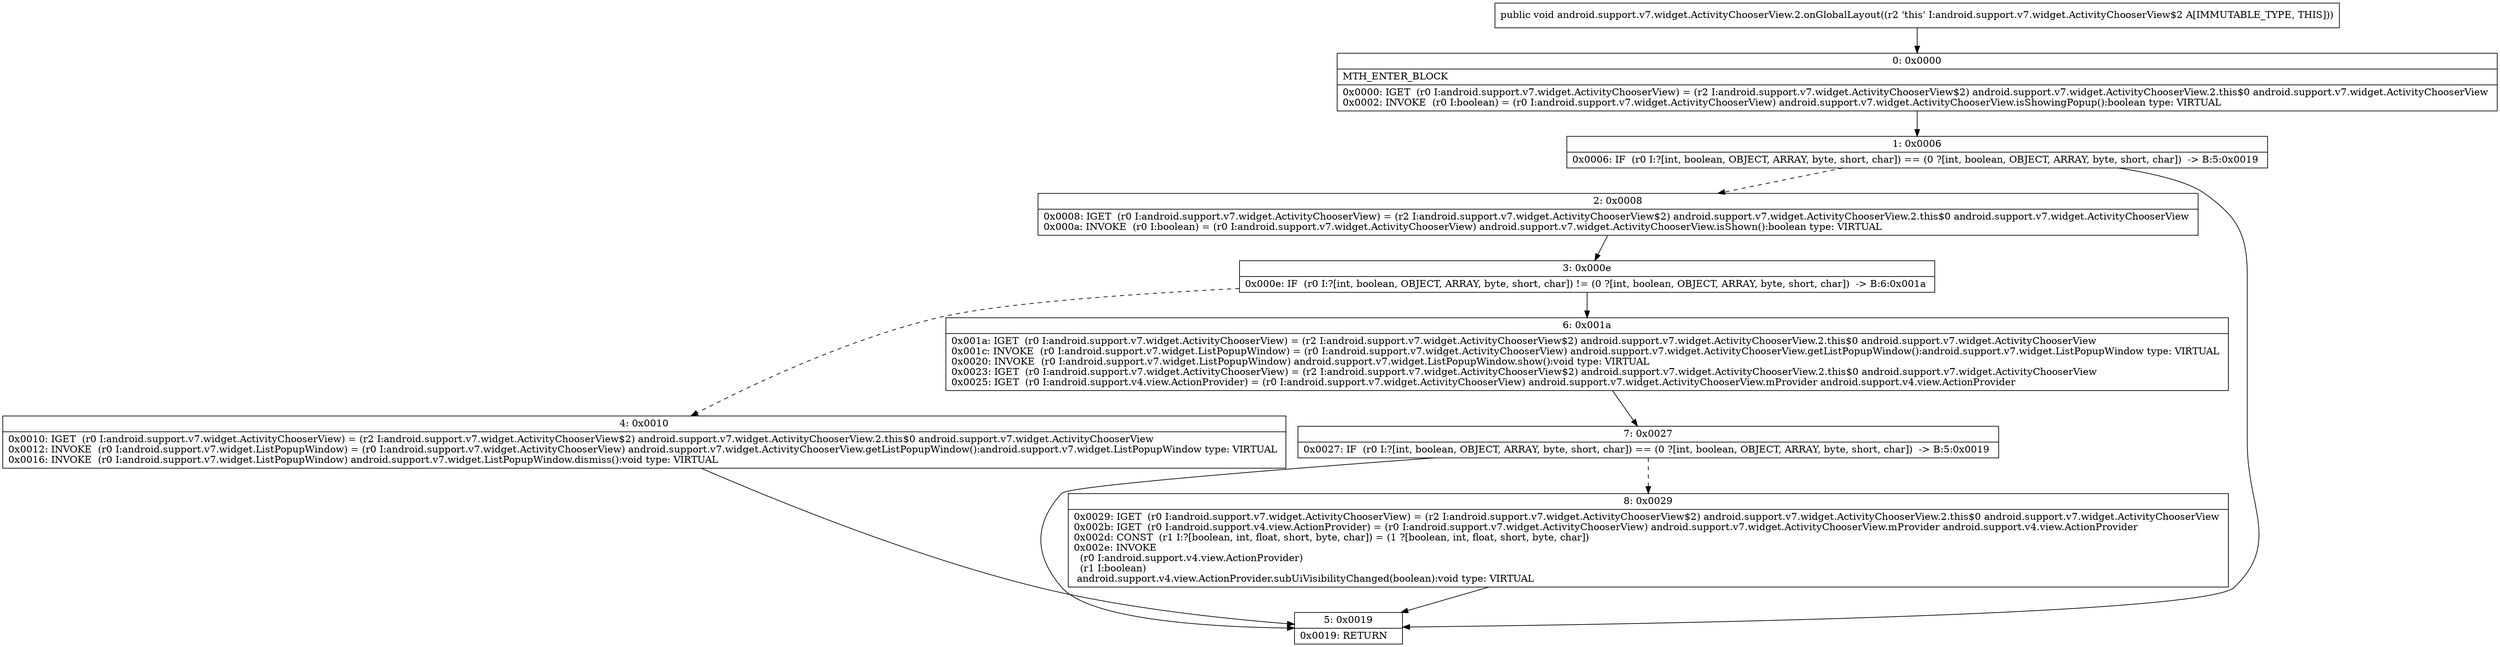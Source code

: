 digraph "CFG forandroid.support.v7.widget.ActivityChooserView.2.onGlobalLayout()V" {
Node_0 [shape=record,label="{0\:\ 0x0000|MTH_ENTER_BLOCK\l|0x0000: IGET  (r0 I:android.support.v7.widget.ActivityChooserView) = (r2 I:android.support.v7.widget.ActivityChooserView$2) android.support.v7.widget.ActivityChooserView.2.this$0 android.support.v7.widget.ActivityChooserView \l0x0002: INVOKE  (r0 I:boolean) = (r0 I:android.support.v7.widget.ActivityChooserView) android.support.v7.widget.ActivityChooserView.isShowingPopup():boolean type: VIRTUAL \l}"];
Node_1 [shape=record,label="{1\:\ 0x0006|0x0006: IF  (r0 I:?[int, boolean, OBJECT, ARRAY, byte, short, char]) == (0 ?[int, boolean, OBJECT, ARRAY, byte, short, char])  \-\> B:5:0x0019 \l}"];
Node_2 [shape=record,label="{2\:\ 0x0008|0x0008: IGET  (r0 I:android.support.v7.widget.ActivityChooserView) = (r2 I:android.support.v7.widget.ActivityChooserView$2) android.support.v7.widget.ActivityChooserView.2.this$0 android.support.v7.widget.ActivityChooserView \l0x000a: INVOKE  (r0 I:boolean) = (r0 I:android.support.v7.widget.ActivityChooserView) android.support.v7.widget.ActivityChooserView.isShown():boolean type: VIRTUAL \l}"];
Node_3 [shape=record,label="{3\:\ 0x000e|0x000e: IF  (r0 I:?[int, boolean, OBJECT, ARRAY, byte, short, char]) != (0 ?[int, boolean, OBJECT, ARRAY, byte, short, char])  \-\> B:6:0x001a \l}"];
Node_4 [shape=record,label="{4\:\ 0x0010|0x0010: IGET  (r0 I:android.support.v7.widget.ActivityChooserView) = (r2 I:android.support.v7.widget.ActivityChooserView$2) android.support.v7.widget.ActivityChooserView.2.this$0 android.support.v7.widget.ActivityChooserView \l0x0012: INVOKE  (r0 I:android.support.v7.widget.ListPopupWindow) = (r0 I:android.support.v7.widget.ActivityChooserView) android.support.v7.widget.ActivityChooserView.getListPopupWindow():android.support.v7.widget.ListPopupWindow type: VIRTUAL \l0x0016: INVOKE  (r0 I:android.support.v7.widget.ListPopupWindow) android.support.v7.widget.ListPopupWindow.dismiss():void type: VIRTUAL \l}"];
Node_5 [shape=record,label="{5\:\ 0x0019|0x0019: RETURN   \l}"];
Node_6 [shape=record,label="{6\:\ 0x001a|0x001a: IGET  (r0 I:android.support.v7.widget.ActivityChooserView) = (r2 I:android.support.v7.widget.ActivityChooserView$2) android.support.v7.widget.ActivityChooserView.2.this$0 android.support.v7.widget.ActivityChooserView \l0x001c: INVOKE  (r0 I:android.support.v7.widget.ListPopupWindow) = (r0 I:android.support.v7.widget.ActivityChooserView) android.support.v7.widget.ActivityChooserView.getListPopupWindow():android.support.v7.widget.ListPopupWindow type: VIRTUAL \l0x0020: INVOKE  (r0 I:android.support.v7.widget.ListPopupWindow) android.support.v7.widget.ListPopupWindow.show():void type: VIRTUAL \l0x0023: IGET  (r0 I:android.support.v7.widget.ActivityChooserView) = (r2 I:android.support.v7.widget.ActivityChooserView$2) android.support.v7.widget.ActivityChooserView.2.this$0 android.support.v7.widget.ActivityChooserView \l0x0025: IGET  (r0 I:android.support.v4.view.ActionProvider) = (r0 I:android.support.v7.widget.ActivityChooserView) android.support.v7.widget.ActivityChooserView.mProvider android.support.v4.view.ActionProvider \l}"];
Node_7 [shape=record,label="{7\:\ 0x0027|0x0027: IF  (r0 I:?[int, boolean, OBJECT, ARRAY, byte, short, char]) == (0 ?[int, boolean, OBJECT, ARRAY, byte, short, char])  \-\> B:5:0x0019 \l}"];
Node_8 [shape=record,label="{8\:\ 0x0029|0x0029: IGET  (r0 I:android.support.v7.widget.ActivityChooserView) = (r2 I:android.support.v7.widget.ActivityChooserView$2) android.support.v7.widget.ActivityChooserView.2.this$0 android.support.v7.widget.ActivityChooserView \l0x002b: IGET  (r0 I:android.support.v4.view.ActionProvider) = (r0 I:android.support.v7.widget.ActivityChooserView) android.support.v7.widget.ActivityChooserView.mProvider android.support.v4.view.ActionProvider \l0x002d: CONST  (r1 I:?[boolean, int, float, short, byte, char]) = (1 ?[boolean, int, float, short, byte, char]) \l0x002e: INVOKE  \l  (r0 I:android.support.v4.view.ActionProvider)\l  (r1 I:boolean)\l android.support.v4.view.ActionProvider.subUiVisibilityChanged(boolean):void type: VIRTUAL \l}"];
MethodNode[shape=record,label="{public void android.support.v7.widget.ActivityChooserView.2.onGlobalLayout((r2 'this' I:android.support.v7.widget.ActivityChooserView$2 A[IMMUTABLE_TYPE, THIS])) }"];
MethodNode -> Node_0;
Node_0 -> Node_1;
Node_1 -> Node_2[style=dashed];
Node_1 -> Node_5;
Node_2 -> Node_3;
Node_3 -> Node_4[style=dashed];
Node_3 -> Node_6;
Node_4 -> Node_5;
Node_6 -> Node_7;
Node_7 -> Node_5;
Node_7 -> Node_8[style=dashed];
Node_8 -> Node_5;
}

